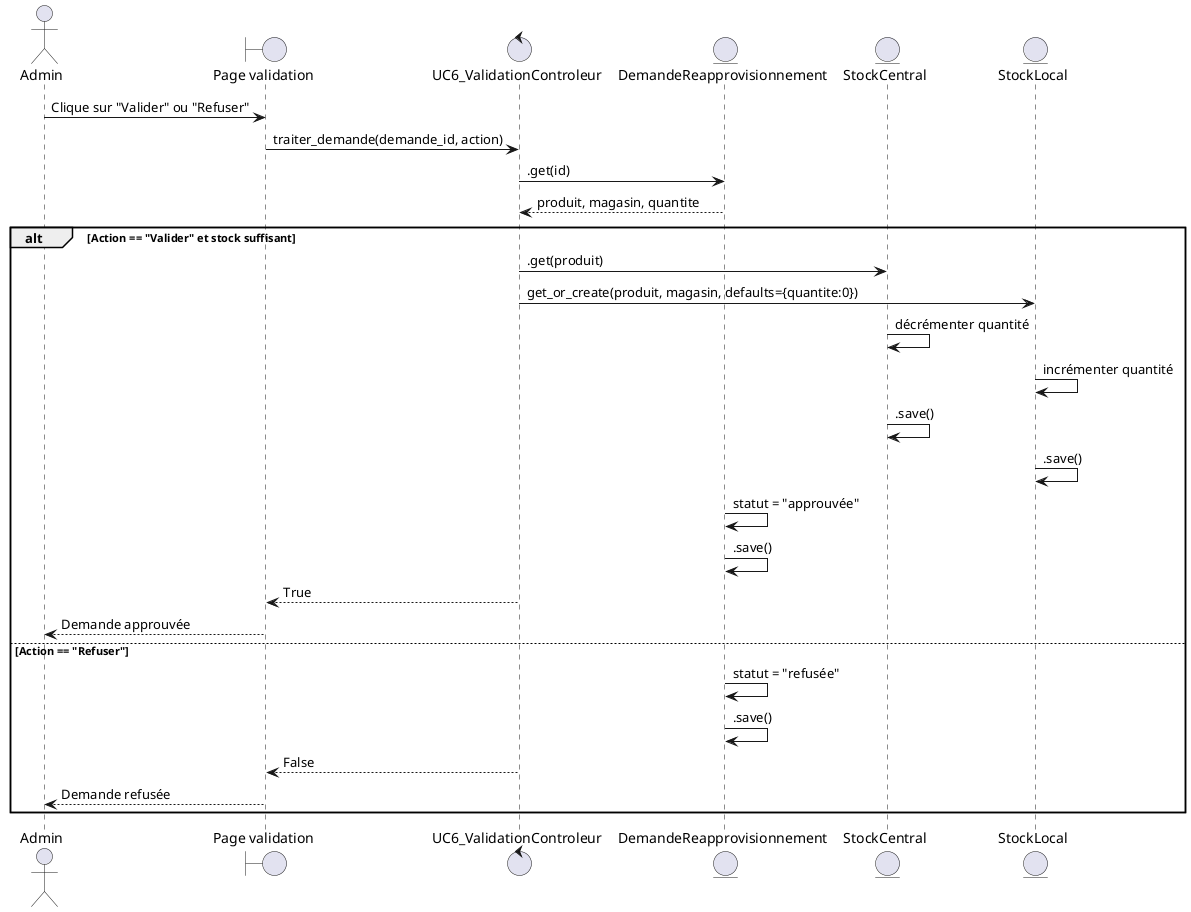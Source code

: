 @startuml DSS-valider-ou-refuser-demande
actor Admin
boundary "Page validation" as Page
control "UC6_ValidationControleur" as UC6
entity "DemandeReapprovisionnement" as DR
entity "StockCentral"
entity "StockLocal"

Admin -> Page : Clique sur "Valider" ou "Refuser"
Page -> UC6 : traiter_demande(demande_id, action)

UC6 -> DR : .get(id)
DR --> UC6 : produit, magasin, quantite

alt Action == "Valider" et stock suffisant
  UC6 -> StockCentral : .get(produit)
  UC6 -> StockLocal : get_or_create(produit, magasin, defaults={quantite:0})
  StockCentral -> StockCentral : décrémenter quantité
  StockLocal -> StockLocal : incrémenter quantité
  StockCentral -> StockCentral : .save()
  StockLocal -> StockLocal : .save()
  DR -> DR : statut = "approuvée"
  DR -> DR : .save()
  UC6 --> Page : True
  Page --> Admin :  Demande approuvée
else Action == "Refuser"
  DR -> DR : statut = "refusée"
  DR -> DR : .save()
  UC6 --> Page : False
  Page --> Admin :  Demande refusée
end
@enduml
